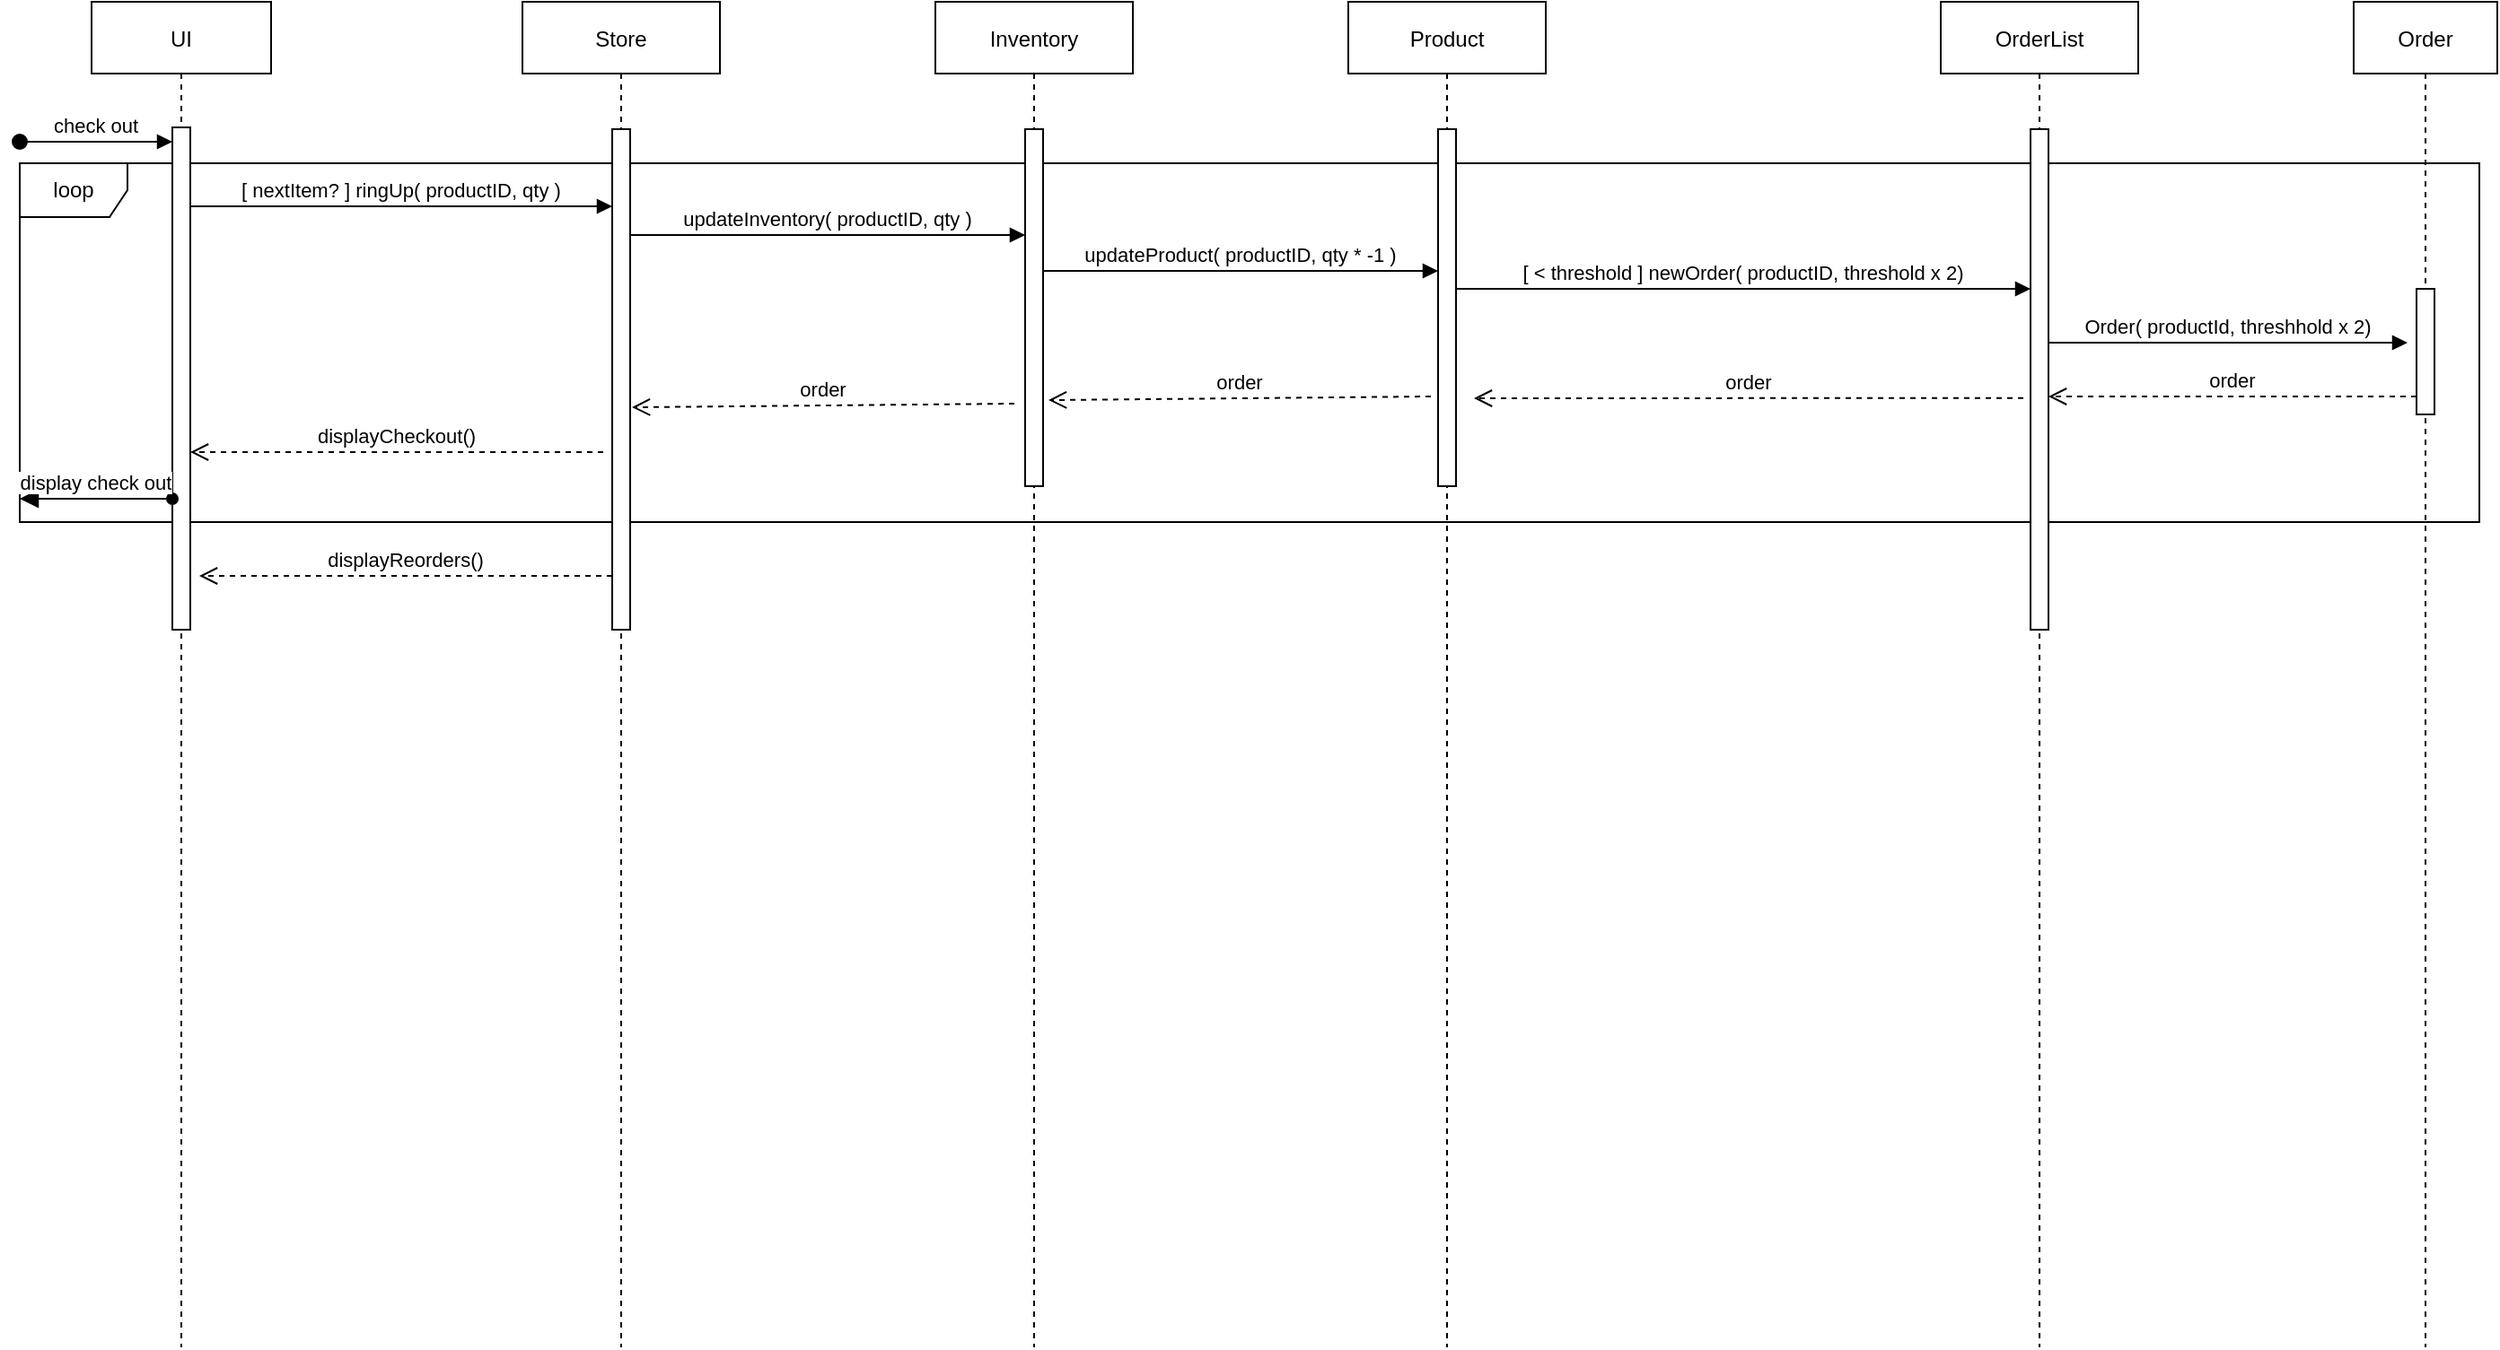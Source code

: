<mxfile version="14.4.3" type="device"><diagram id="kgpKYQtTHZ0yAKxKKP6v" name="Page-1"><mxGraphModel dx="1247" dy="851" grid="1" gridSize="10" guides="1" tooltips="1" connect="1" arrows="1" fold="1" page="1" pageScale="1" pageWidth="1400" pageHeight="850" math="0" shadow="0"><root><mxCell id="0"/><mxCell id="1" parent="0"/><mxCell id="pNaV5WcJYKdGlmKTKNl8-12" value="loop" style="shape=umlFrame;whiteSpace=wrap;html=1;" vertex="1" parent="1"><mxGeometry x="10" y="100" width="1370" height="200" as="geometry"/></mxCell><mxCell id="3nuBFxr9cyL0pnOWT2aG-1" value="UI" style="shape=umlLifeline;perimeter=lifelinePerimeter;container=1;collapsible=0;recursiveResize=0;rounded=0;shadow=0;strokeWidth=1;" parent="1" vertex="1"><mxGeometry x="50" y="10" width="100" height="750" as="geometry"/></mxCell><mxCell id="3nuBFxr9cyL0pnOWT2aG-2" value="" style="points=[];perimeter=orthogonalPerimeter;rounded=0;shadow=0;strokeWidth=1;" parent="3nuBFxr9cyL0pnOWT2aG-1" vertex="1"><mxGeometry x="45" y="70" width="10" height="280" as="geometry"/></mxCell><mxCell id="3nuBFxr9cyL0pnOWT2aG-3" value="check out" style="verticalAlign=bottom;startArrow=oval;endArrow=block;startSize=8;shadow=0;strokeWidth=1;" parent="3nuBFxr9cyL0pnOWT2aG-1" edge="1"><mxGeometry relative="1" as="geometry"><mxPoint x="-40" y="78" as="sourcePoint"/><mxPoint x="45" y="78" as="targetPoint"/></mxGeometry></mxCell><mxCell id="3nuBFxr9cyL0pnOWT2aG-5" value="Store" style="shape=umlLifeline;perimeter=lifelinePerimeter;container=1;collapsible=0;recursiveResize=0;rounded=0;shadow=0;strokeWidth=1;" parent="1" vertex="1"><mxGeometry x="290" y="10" width="110" height="750" as="geometry"/></mxCell><mxCell id="3nuBFxr9cyL0pnOWT2aG-6" value="" style="points=[];perimeter=orthogonalPerimeter;rounded=0;shadow=0;strokeWidth=1;" parent="3nuBFxr9cyL0pnOWT2aG-5" vertex="1"><mxGeometry x="50" y="71" width="10" height="279" as="geometry"/></mxCell><mxCell id="3nuBFxr9cyL0pnOWT2aG-8" value="[ nextItem? ] ringUp( productID, qty )" style="verticalAlign=bottom;endArrow=block;shadow=0;strokeWidth=1;" parent="1" edge="1"><mxGeometry relative="1" as="geometry"><mxPoint x="105" y="124.0" as="sourcePoint"/><mxPoint x="340" y="124" as="targetPoint"/></mxGeometry></mxCell><mxCell id="pNaV5WcJYKdGlmKTKNl8-16" value="display check out" style="verticalAlign=bottom;startArrow=block;endArrow=oval;startSize=8;shadow=0;strokeWidth=1;startFill=1;endFill=1;" edge="1" parent="1"><mxGeometry relative="1" as="geometry"><mxPoint x="10" y="287" as="sourcePoint"/><mxPoint x="95" y="287" as="targetPoint"/></mxGeometry></mxCell><mxCell id="pNaV5WcJYKdGlmKTKNl8-18" value="Inventory" style="shape=umlLifeline;perimeter=lifelinePerimeter;container=1;collapsible=0;recursiveResize=0;rounded=0;shadow=0;strokeWidth=1;" vertex="1" parent="1"><mxGeometry x="520" y="10" width="110" height="750" as="geometry"/></mxCell><mxCell id="pNaV5WcJYKdGlmKTKNl8-19" value="" style="points=[];perimeter=orthogonalPerimeter;rounded=0;shadow=0;strokeWidth=1;" vertex="1" parent="pNaV5WcJYKdGlmKTKNl8-18"><mxGeometry x="50" y="71" width="10" height="199" as="geometry"/></mxCell><mxCell id="pNaV5WcJYKdGlmKTKNl8-20" value="updateInventory( productID, qty )" style="verticalAlign=bottom;endArrow=block;shadow=0;strokeWidth=1;" edge="1" parent="1"><mxGeometry relative="1" as="geometry"><mxPoint x="350" y="140" as="sourcePoint"/><mxPoint x="570" y="140" as="targetPoint"/></mxGeometry></mxCell><mxCell id="pNaV5WcJYKdGlmKTKNl8-21" value="Product" style="shape=umlLifeline;perimeter=lifelinePerimeter;container=1;collapsible=0;recursiveResize=0;rounded=0;shadow=0;strokeWidth=1;" vertex="1" parent="1"><mxGeometry x="750" y="10" width="110" height="750" as="geometry"/></mxCell><mxCell id="pNaV5WcJYKdGlmKTKNl8-22" value="" style="points=[];perimeter=orthogonalPerimeter;rounded=0;shadow=0;strokeWidth=1;" vertex="1" parent="pNaV5WcJYKdGlmKTKNl8-21"><mxGeometry x="50" y="71" width="10" height="199" as="geometry"/></mxCell><mxCell id="pNaV5WcJYKdGlmKTKNl8-23" value="updateProduct( productID, qty * -1 )" style="verticalAlign=bottom;endArrow=block;shadow=0;strokeWidth=1;" edge="1" parent="1"><mxGeometry relative="1" as="geometry"><mxPoint x="580" y="160" as="sourcePoint"/><mxPoint x="800" y="160" as="targetPoint"/></mxGeometry></mxCell><mxCell id="pNaV5WcJYKdGlmKTKNl8-24" value="OrderList" style="shape=umlLifeline;perimeter=lifelinePerimeter;container=1;collapsible=0;recursiveResize=0;rounded=0;shadow=0;strokeWidth=1;" vertex="1" parent="1"><mxGeometry x="1080" y="10" width="110" height="750" as="geometry"/></mxCell><mxCell id="pNaV5WcJYKdGlmKTKNl8-25" value="" style="points=[];perimeter=orthogonalPerimeter;rounded=0;shadow=0;strokeWidth=1;" vertex="1" parent="pNaV5WcJYKdGlmKTKNl8-24"><mxGeometry x="50" y="71" width="10" height="279" as="geometry"/></mxCell><mxCell id="pNaV5WcJYKdGlmKTKNl8-26" value="[ &lt; threshold ] newOrder( productID, threshold x 2)" style="verticalAlign=bottom;endArrow=block;shadow=0;strokeWidth=1;" edge="1" parent="1"><mxGeometry relative="1" as="geometry"><mxPoint x="810" y="170" as="sourcePoint"/><mxPoint x="1130" y="170" as="targetPoint"/></mxGeometry></mxCell><mxCell id="pNaV5WcJYKdGlmKTKNl8-28" value="Order" style="shape=umlLifeline;perimeter=lifelinePerimeter;container=1;collapsible=0;recursiveResize=0;rounded=0;shadow=0;strokeWidth=1;" vertex="1" parent="1"><mxGeometry x="1310" y="10" width="80" height="750" as="geometry"/></mxCell><mxCell id="pNaV5WcJYKdGlmKTKNl8-29" value="" style="points=[];perimeter=orthogonalPerimeter;rounded=0;shadow=0;strokeWidth=1;" vertex="1" parent="pNaV5WcJYKdGlmKTKNl8-28"><mxGeometry x="35" y="160" width="10" height="70" as="geometry"/></mxCell><mxCell id="pNaV5WcJYKdGlmKTKNl8-30" value="Order( productId, threshhold x 2)" style="verticalAlign=bottom;endArrow=block;shadow=0;strokeWidth=1;" edge="1" parent="1"><mxGeometry relative="1" as="geometry"><mxPoint x="1140" y="200" as="sourcePoint"/><mxPoint x="1340" y="200" as="targetPoint"/></mxGeometry></mxCell><mxCell id="pNaV5WcJYKdGlmKTKNl8-31" value="displayCheckout()" style="verticalAlign=bottom;endArrow=open;dashed=1;endSize=8;exitX=0;exitY=0.95;shadow=0;strokeWidth=1;" edge="1" parent="1"><mxGeometry relative="1" as="geometry"><mxPoint x="105" y="261.0" as="targetPoint"/><mxPoint x="335" y="261.0" as="sourcePoint"/></mxGeometry></mxCell><mxCell id="pNaV5WcJYKdGlmKTKNl8-32" value="order" style="verticalAlign=bottom;endArrow=open;dashed=1;endSize=8;exitX=0;exitY=0.95;shadow=0;strokeWidth=1;" edge="1" parent="1"><mxGeometry relative="1" as="geometry"><mxPoint x="1140" y="230" as="targetPoint"/><mxPoint x="1345" y="230.0" as="sourcePoint"/></mxGeometry></mxCell><mxCell id="pNaV5WcJYKdGlmKTKNl8-33" value="order" style="verticalAlign=bottom;endArrow=open;dashed=1;endSize=8;exitX=-0.4;exitY=0.573;shadow=0;strokeWidth=1;exitDx=0;exitDy=0;exitPerimeter=0;" edge="1" parent="1"><mxGeometry relative="1" as="geometry"><mxPoint x="820" y="231" as="targetPoint"/><mxPoint x="1126" y="230.867" as="sourcePoint"/></mxGeometry></mxCell><mxCell id="pNaV5WcJYKdGlmKTKNl8-34" value="order" style="verticalAlign=bottom;endArrow=open;dashed=1;endSize=8;exitX=-0.4;exitY=0.573;shadow=0;strokeWidth=1;exitDx=0;exitDy=0;exitPerimeter=0;entryX=1.3;entryY=0.759;entryDx=0;entryDy=0;entryPerimeter=0;" edge="1" parent="1" target="pNaV5WcJYKdGlmKTKNl8-19"><mxGeometry relative="1" as="geometry"><mxPoint x="590" y="230" as="targetPoint"/><mxPoint x="796" y="229.997" as="sourcePoint"/></mxGeometry></mxCell><mxCell id="pNaV5WcJYKdGlmKTKNl8-35" value="order" style="verticalAlign=bottom;endArrow=open;dashed=1;endSize=8;exitX=-0.4;exitY=0.573;shadow=0;strokeWidth=1;exitDx=0;exitDy=0;exitPerimeter=0;entryX=1.3;entryY=0.759;entryDx=0;entryDy=0;entryPerimeter=0;" edge="1" parent="1"><mxGeometry relative="1" as="geometry"><mxPoint x="351" y="236.041" as="targetPoint"/><mxPoint x="564" y="233.997" as="sourcePoint"/></mxGeometry></mxCell><mxCell id="pNaV5WcJYKdGlmKTKNl8-36" value="displayReorders()" style="verticalAlign=bottom;endArrow=open;dashed=1;endSize=8;exitX=0;exitY=0.95;shadow=0;strokeWidth=1;" edge="1" parent="1"><mxGeometry relative="1" as="geometry"><mxPoint x="110" y="330.0" as="targetPoint"/><mxPoint x="340" y="330.0" as="sourcePoint"/></mxGeometry></mxCell></root></mxGraphModel></diagram></mxfile>